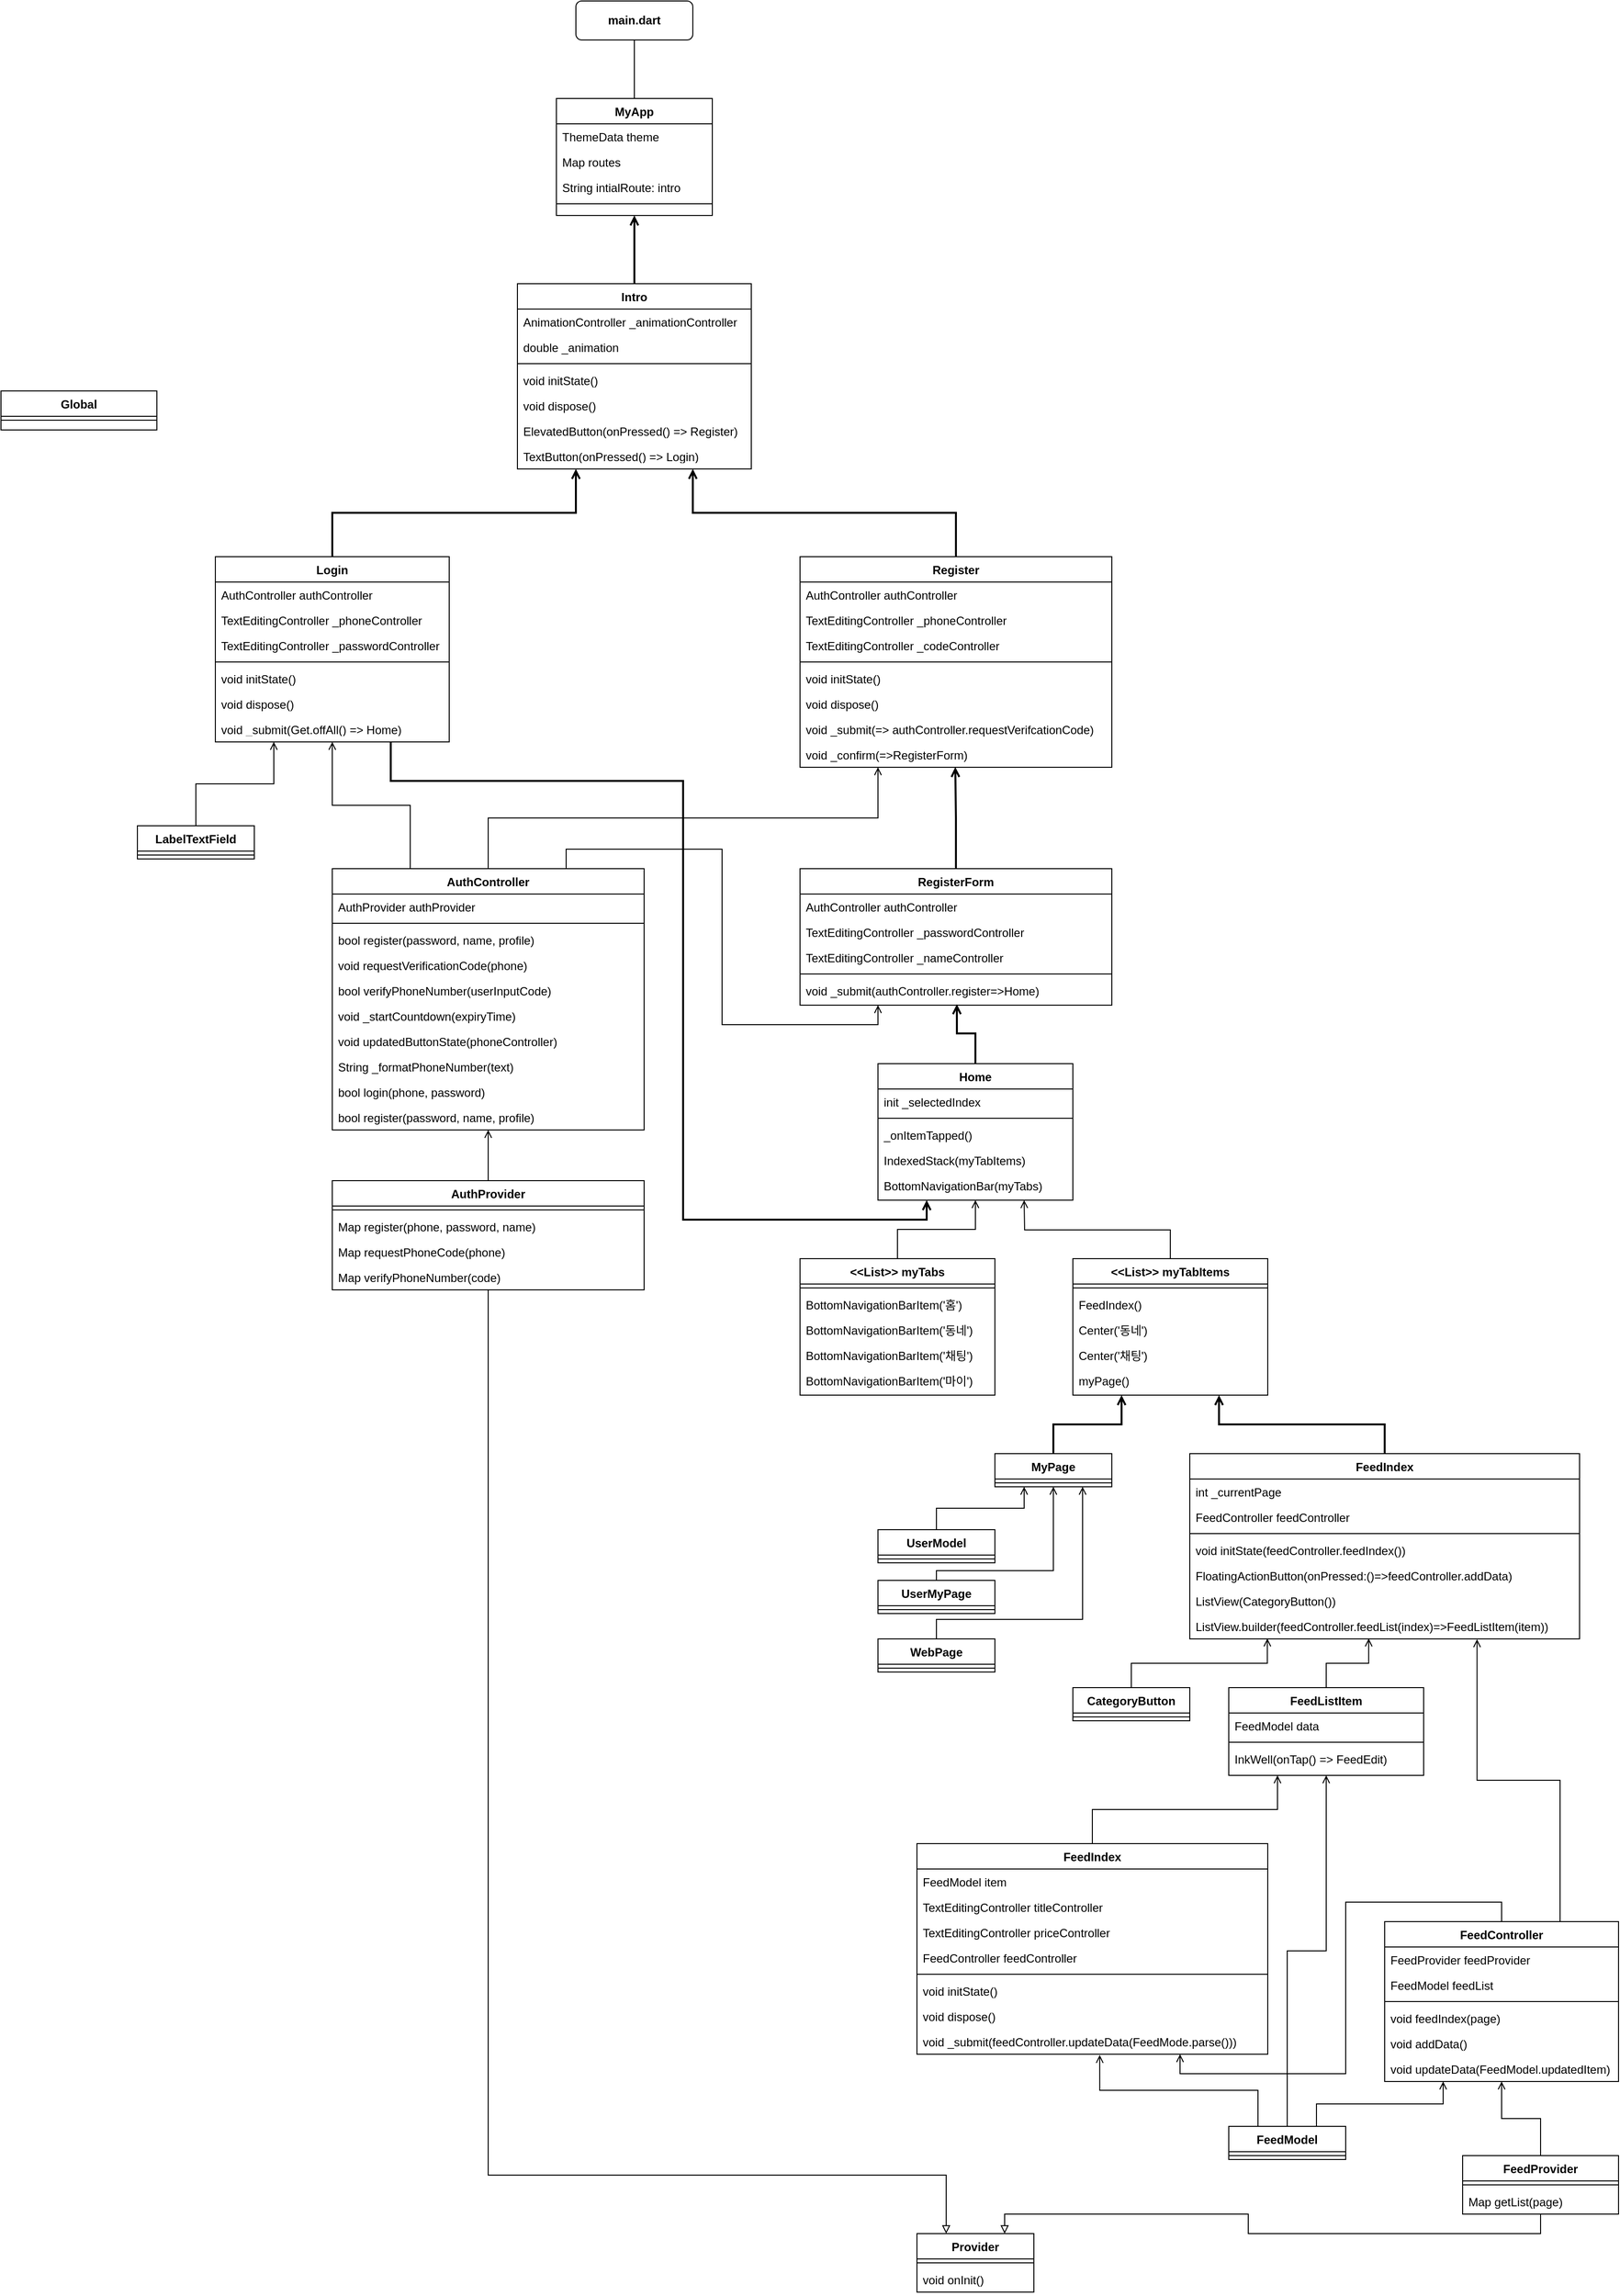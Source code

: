 <mxfile version="26.0.6">
  <diagram id="C5RBs43oDa-KdzZeNtuy" name="Page-1">
    <mxGraphModel dx="1687" dy="935" grid="1" gridSize="10" guides="1" tooltips="1" connect="1" arrows="1" fold="1" page="1" pageScale="1" pageWidth="4681" pageHeight="3300" math="0" shadow="0">
      <root>
        <mxCell id="WIyWlLk6GJQsqaUBKTNV-0" />
        <mxCell id="WIyWlLk6GJQsqaUBKTNV-1" parent="WIyWlLk6GJQsqaUBKTNV-0" />
        <mxCell id="xSfyi0x9ouSTJZeVTl2n-7" style="edgeStyle=orthogonalEdgeStyle;rounded=0;orthogonalLoop=1;jettySize=auto;html=1;exitX=0.5;exitY=0;exitDx=0;exitDy=0;entryX=0.5;entryY=1;entryDx=0;entryDy=0;endArrow=none;endFill=0;" edge="1" parent="WIyWlLk6GJQsqaUBKTNV-1" source="xSfyi0x9ouSTJZeVTl2n-0" target="xSfyi0x9ouSTJZeVTl2n-6">
          <mxGeometry relative="1" as="geometry" />
        </mxCell>
        <mxCell id="xSfyi0x9ouSTJZeVTl2n-0" value="MyApp" style="swimlane;fontStyle=1;align=center;verticalAlign=top;childLayout=stackLayout;horizontal=1;startSize=26;horizontalStack=0;resizeParent=1;resizeLast=0;collapsible=1;marginBottom=0;rounded=0;shadow=0;strokeWidth=1;" vertex="1" parent="WIyWlLk6GJQsqaUBKTNV-1">
          <mxGeometry x="2230" y="250" width="160" height="120" as="geometry">
            <mxRectangle x="230" y="140" width="160" height="26" as="alternateBounds" />
          </mxGeometry>
        </mxCell>
        <mxCell id="xSfyi0x9ouSTJZeVTl2n-1" value="ThemeData theme" style="text;align=left;verticalAlign=top;spacingLeft=4;spacingRight=4;overflow=hidden;rotatable=0;points=[[0,0.5],[1,0.5]];portConstraint=eastwest;" vertex="1" parent="xSfyi0x9ouSTJZeVTl2n-0">
          <mxGeometry y="26" width="160" height="26" as="geometry" />
        </mxCell>
        <mxCell id="xSfyi0x9ouSTJZeVTl2n-2" value="Map routes" style="text;align=left;verticalAlign=top;spacingLeft=4;spacingRight=4;overflow=hidden;rotatable=0;points=[[0,0.5],[1,0.5]];portConstraint=eastwest;rounded=0;shadow=0;html=0;" vertex="1" parent="xSfyi0x9ouSTJZeVTl2n-0">
          <mxGeometry y="52" width="160" height="26" as="geometry" />
        </mxCell>
        <mxCell id="xSfyi0x9ouSTJZeVTl2n-3" value="String intialRoute: intro" style="text;align=left;verticalAlign=top;spacingLeft=4;spacingRight=4;overflow=hidden;rotatable=0;points=[[0,0.5],[1,0.5]];portConstraint=eastwest;rounded=0;shadow=0;html=0;" vertex="1" parent="xSfyi0x9ouSTJZeVTl2n-0">
          <mxGeometry y="78" width="160" height="26" as="geometry" />
        </mxCell>
        <mxCell id="xSfyi0x9ouSTJZeVTl2n-4" value="" style="line;html=1;strokeWidth=1;align=left;verticalAlign=middle;spacingTop=-1;spacingLeft=3;spacingRight=3;rotatable=0;labelPosition=right;points=[];portConstraint=eastwest;" vertex="1" parent="xSfyi0x9ouSTJZeVTl2n-0">
          <mxGeometry y="104" width="160" height="8" as="geometry" />
        </mxCell>
        <mxCell id="xSfyi0x9ouSTJZeVTl2n-6" value="&lt;b&gt;main.dart&lt;/b&gt;" style="rounded=1;whiteSpace=wrap;html=1;" vertex="1" parent="WIyWlLk6GJQsqaUBKTNV-1">
          <mxGeometry x="2250" y="150" width="120" height="40" as="geometry" />
        </mxCell>
        <mxCell id="xSfyi0x9ouSTJZeVTl2n-164" style="edgeStyle=orthogonalEdgeStyle;rounded=0;orthogonalLoop=1;jettySize=auto;html=1;exitX=0.5;exitY=0;exitDx=0;exitDy=0;entryX=0.5;entryY=1;entryDx=0;entryDy=0;endArrow=open;endFill=0;strokeWidth=2;" edge="1" parent="WIyWlLk6GJQsqaUBKTNV-1" source="xSfyi0x9ouSTJZeVTl2n-8" target="xSfyi0x9ouSTJZeVTl2n-0">
          <mxGeometry relative="1" as="geometry" />
        </mxCell>
        <mxCell id="xSfyi0x9ouSTJZeVTl2n-8" value="Intro" style="swimlane;fontStyle=1;align=center;verticalAlign=top;childLayout=stackLayout;horizontal=1;startSize=26;horizontalStack=0;resizeParent=1;resizeLast=0;collapsible=1;marginBottom=0;rounded=0;shadow=0;strokeWidth=1;" vertex="1" parent="WIyWlLk6GJQsqaUBKTNV-1">
          <mxGeometry x="2190" y="440" width="240" height="190" as="geometry">
            <mxRectangle x="230" y="140" width="160" height="26" as="alternateBounds" />
          </mxGeometry>
        </mxCell>
        <mxCell id="xSfyi0x9ouSTJZeVTl2n-9" value="AnimationController _animationController" style="text;align=left;verticalAlign=top;spacingLeft=4;spacingRight=4;overflow=hidden;rotatable=0;points=[[0,0.5],[1,0.5]];portConstraint=eastwest;" vertex="1" parent="xSfyi0x9ouSTJZeVTl2n-8">
          <mxGeometry y="26" width="240" height="26" as="geometry" />
        </mxCell>
        <mxCell id="xSfyi0x9ouSTJZeVTl2n-10" value="double _animation" style="text;align=left;verticalAlign=top;spacingLeft=4;spacingRight=4;overflow=hidden;rotatable=0;points=[[0,0.5],[1,0.5]];portConstraint=eastwest;rounded=0;shadow=0;html=0;" vertex="1" parent="xSfyi0x9ouSTJZeVTl2n-8">
          <mxGeometry y="52" width="240" height="26" as="geometry" />
        </mxCell>
        <mxCell id="xSfyi0x9ouSTJZeVTl2n-12" value="" style="line;html=1;strokeWidth=1;align=left;verticalAlign=middle;spacingTop=-1;spacingLeft=3;spacingRight=3;rotatable=0;labelPosition=right;points=[];portConstraint=eastwest;" vertex="1" parent="xSfyi0x9ouSTJZeVTl2n-8">
          <mxGeometry y="78" width="240" height="8" as="geometry" />
        </mxCell>
        <mxCell id="xSfyi0x9ouSTJZeVTl2n-11" value="void initState()" style="text;align=left;verticalAlign=top;spacingLeft=4;spacingRight=4;overflow=hidden;rotatable=0;points=[[0,0.5],[1,0.5]];portConstraint=eastwest;rounded=0;shadow=0;html=0;" vertex="1" parent="xSfyi0x9ouSTJZeVTl2n-8">
          <mxGeometry y="86" width="240" height="26" as="geometry" />
        </mxCell>
        <mxCell id="xSfyi0x9ouSTJZeVTl2n-13" value="void dispose()" style="text;align=left;verticalAlign=top;spacingLeft=4;spacingRight=4;overflow=hidden;rotatable=0;points=[[0,0.5],[1,0.5]];portConstraint=eastwest;rounded=0;shadow=0;html=0;" vertex="1" parent="xSfyi0x9ouSTJZeVTl2n-8">
          <mxGeometry y="112" width="240" height="26" as="geometry" />
        </mxCell>
        <mxCell id="xSfyi0x9ouSTJZeVTl2n-15" value="ElevatedButton(onPressed() =&gt; Register)" style="text;align=left;verticalAlign=top;spacingLeft=4;spacingRight=4;overflow=hidden;rotatable=0;points=[[0,0.5],[1,0.5]];portConstraint=eastwest;rounded=0;shadow=0;html=0;" vertex="1" parent="xSfyi0x9ouSTJZeVTl2n-8">
          <mxGeometry y="138" width="240" height="26" as="geometry" />
        </mxCell>
        <mxCell id="xSfyi0x9ouSTJZeVTl2n-14" value="TextButton(onPressed() =&gt; Login)" style="text;align=left;verticalAlign=top;spacingLeft=4;spacingRight=4;overflow=hidden;rotatable=0;points=[[0,0.5],[1,0.5]];portConstraint=eastwest;rounded=0;shadow=0;html=0;" vertex="1" parent="xSfyi0x9ouSTJZeVTl2n-8">
          <mxGeometry y="164" width="240" height="16" as="geometry" />
        </mxCell>
        <mxCell id="xSfyi0x9ouSTJZeVTl2n-166" style="edgeStyle=orthogonalEdgeStyle;rounded=0;orthogonalLoop=1;jettySize=auto;html=1;exitX=0.5;exitY=0;exitDx=0;exitDy=0;entryX=0.75;entryY=1;entryDx=0;entryDy=0;endArrow=open;endFill=0;strokeWidth=2;" edge="1" parent="WIyWlLk6GJQsqaUBKTNV-1" source="xSfyi0x9ouSTJZeVTl2n-16" target="xSfyi0x9ouSTJZeVTl2n-8">
          <mxGeometry relative="1" as="geometry" />
        </mxCell>
        <mxCell id="xSfyi0x9ouSTJZeVTl2n-16" value="Register" style="swimlane;fontStyle=1;align=center;verticalAlign=top;childLayout=stackLayout;horizontal=1;startSize=26;horizontalStack=0;resizeParent=1;resizeLast=0;collapsible=1;marginBottom=0;rounded=0;shadow=0;strokeWidth=1;" vertex="1" parent="WIyWlLk6GJQsqaUBKTNV-1">
          <mxGeometry x="2480" y="720" width="320" height="216" as="geometry">
            <mxRectangle x="230" y="140" width="160" height="26" as="alternateBounds" />
          </mxGeometry>
        </mxCell>
        <mxCell id="xSfyi0x9ouSTJZeVTl2n-17" value="AuthController authController" style="text;align=left;verticalAlign=top;spacingLeft=4;spacingRight=4;overflow=hidden;rotatable=0;points=[[0,0.5],[1,0.5]];portConstraint=eastwest;" vertex="1" parent="xSfyi0x9ouSTJZeVTl2n-16">
          <mxGeometry y="26" width="320" height="26" as="geometry" />
        </mxCell>
        <mxCell id="xSfyi0x9ouSTJZeVTl2n-18" value="TextEditingController _phoneController" style="text;align=left;verticalAlign=top;spacingLeft=4;spacingRight=4;overflow=hidden;rotatable=0;points=[[0,0.5],[1,0.5]];portConstraint=eastwest;rounded=0;shadow=0;html=0;" vertex="1" parent="xSfyi0x9ouSTJZeVTl2n-16">
          <mxGeometry y="52" width="320" height="26" as="geometry" />
        </mxCell>
        <mxCell id="xSfyi0x9ouSTJZeVTl2n-24" value="TextEditingController _codeController" style="text;align=left;verticalAlign=top;spacingLeft=4;spacingRight=4;overflow=hidden;rotatable=0;points=[[0,0.5],[1,0.5]];portConstraint=eastwest;rounded=0;shadow=0;html=0;" vertex="1" parent="xSfyi0x9ouSTJZeVTl2n-16">
          <mxGeometry y="78" width="320" height="26" as="geometry" />
        </mxCell>
        <mxCell id="xSfyi0x9ouSTJZeVTl2n-19" value="" style="line;html=1;strokeWidth=1;align=left;verticalAlign=middle;spacingTop=-1;spacingLeft=3;spacingRight=3;rotatable=0;labelPosition=right;points=[];portConstraint=eastwest;" vertex="1" parent="xSfyi0x9ouSTJZeVTl2n-16">
          <mxGeometry y="104" width="320" height="8" as="geometry" />
        </mxCell>
        <mxCell id="xSfyi0x9ouSTJZeVTl2n-20" value="void initState()" style="text;align=left;verticalAlign=top;spacingLeft=4;spacingRight=4;overflow=hidden;rotatable=0;points=[[0,0.5],[1,0.5]];portConstraint=eastwest;rounded=0;shadow=0;html=0;" vertex="1" parent="xSfyi0x9ouSTJZeVTl2n-16">
          <mxGeometry y="112" width="320" height="26" as="geometry" />
        </mxCell>
        <mxCell id="xSfyi0x9ouSTJZeVTl2n-21" value="void dispose()" style="text;align=left;verticalAlign=top;spacingLeft=4;spacingRight=4;overflow=hidden;rotatable=0;points=[[0,0.5],[1,0.5]];portConstraint=eastwest;rounded=0;shadow=0;html=0;" vertex="1" parent="xSfyi0x9ouSTJZeVTl2n-16">
          <mxGeometry y="138" width="320" height="26" as="geometry" />
        </mxCell>
        <mxCell id="xSfyi0x9ouSTJZeVTl2n-22" value="void _submit(=&gt; authController.requestVerifcationCode)" style="text;align=left;verticalAlign=top;spacingLeft=4;spacingRight=4;overflow=hidden;rotatable=0;points=[[0,0.5],[1,0.5]];portConstraint=eastwest;rounded=0;shadow=0;html=0;" vertex="1" parent="xSfyi0x9ouSTJZeVTl2n-16">
          <mxGeometry y="164" width="320" height="26" as="geometry" />
        </mxCell>
        <mxCell id="xSfyi0x9ouSTJZeVTl2n-23" value="void _confirm(=&gt;RegisterForm)" style="text;align=left;verticalAlign=top;spacingLeft=4;spacingRight=4;overflow=hidden;rotatable=0;points=[[0,0.5],[1,0.5]];portConstraint=eastwest;rounded=0;shadow=0;html=0;" vertex="1" parent="xSfyi0x9ouSTJZeVTl2n-16">
          <mxGeometry y="190" width="320" height="26" as="geometry" />
        </mxCell>
        <mxCell id="xSfyi0x9ouSTJZeVTl2n-25" value="RegisterForm" style="swimlane;fontStyle=1;align=center;verticalAlign=top;childLayout=stackLayout;horizontal=1;startSize=26;horizontalStack=0;resizeParent=1;resizeLast=0;collapsible=1;marginBottom=0;rounded=0;shadow=0;strokeWidth=1;" vertex="1" parent="WIyWlLk6GJQsqaUBKTNV-1">
          <mxGeometry x="2480" y="1040" width="320" height="140" as="geometry">
            <mxRectangle x="230" y="140" width="160" height="26" as="alternateBounds" />
          </mxGeometry>
        </mxCell>
        <mxCell id="xSfyi0x9ouSTJZeVTl2n-26" value="AuthController authController" style="text;align=left;verticalAlign=top;spacingLeft=4;spacingRight=4;overflow=hidden;rotatable=0;points=[[0,0.5],[1,0.5]];portConstraint=eastwest;" vertex="1" parent="xSfyi0x9ouSTJZeVTl2n-25">
          <mxGeometry y="26" width="320" height="26" as="geometry" />
        </mxCell>
        <mxCell id="xSfyi0x9ouSTJZeVTl2n-27" value="TextEditingController _passwordController" style="text;align=left;verticalAlign=top;spacingLeft=4;spacingRight=4;overflow=hidden;rotatable=0;points=[[0,0.5],[1,0.5]];portConstraint=eastwest;rounded=0;shadow=0;html=0;" vertex="1" parent="xSfyi0x9ouSTJZeVTl2n-25">
          <mxGeometry y="52" width="320" height="26" as="geometry" />
        </mxCell>
        <mxCell id="xSfyi0x9ouSTJZeVTl2n-28" value="TextEditingController _nameController" style="text;align=left;verticalAlign=top;spacingLeft=4;spacingRight=4;overflow=hidden;rotatable=0;points=[[0,0.5],[1,0.5]];portConstraint=eastwest;rounded=0;shadow=0;html=0;" vertex="1" parent="xSfyi0x9ouSTJZeVTl2n-25">
          <mxGeometry y="78" width="320" height="26" as="geometry" />
        </mxCell>
        <mxCell id="xSfyi0x9ouSTJZeVTl2n-29" value="" style="line;html=1;strokeWidth=1;align=left;verticalAlign=middle;spacingTop=-1;spacingLeft=3;spacingRight=3;rotatable=0;labelPosition=right;points=[];portConstraint=eastwest;" vertex="1" parent="xSfyi0x9ouSTJZeVTl2n-25">
          <mxGeometry y="104" width="320" height="8" as="geometry" />
        </mxCell>
        <mxCell id="xSfyi0x9ouSTJZeVTl2n-30" value="void _submit(authController.register=&gt;Home)" style="text;align=left;verticalAlign=top;spacingLeft=4;spacingRight=4;overflow=hidden;rotatable=0;points=[[0,0.5],[1,0.5]];portConstraint=eastwest;rounded=0;shadow=0;html=0;" vertex="1" parent="xSfyi0x9ouSTJZeVTl2n-25">
          <mxGeometry y="112" width="320" height="26" as="geometry" />
        </mxCell>
        <mxCell id="xSfyi0x9ouSTJZeVTl2n-34" value="Home" style="swimlane;fontStyle=1;align=center;verticalAlign=top;childLayout=stackLayout;horizontal=1;startSize=26;horizontalStack=0;resizeParent=1;resizeLast=0;collapsible=1;marginBottom=0;rounded=0;shadow=0;strokeWidth=1;" vertex="1" parent="WIyWlLk6GJQsqaUBKTNV-1">
          <mxGeometry x="2560" y="1240" width="200" height="140" as="geometry">
            <mxRectangle x="230" y="140" width="160" height="26" as="alternateBounds" />
          </mxGeometry>
        </mxCell>
        <mxCell id="xSfyi0x9ouSTJZeVTl2n-35" value="init _selectedIndex" style="text;align=left;verticalAlign=top;spacingLeft=4;spacingRight=4;overflow=hidden;rotatable=0;points=[[0,0.5],[1,0.5]];portConstraint=eastwest;" vertex="1" parent="xSfyi0x9ouSTJZeVTl2n-34">
          <mxGeometry y="26" width="200" height="26" as="geometry" />
        </mxCell>
        <mxCell id="xSfyi0x9ouSTJZeVTl2n-38" value="" style="line;html=1;strokeWidth=1;align=left;verticalAlign=middle;spacingTop=-1;spacingLeft=3;spacingRight=3;rotatable=0;labelPosition=right;points=[];portConstraint=eastwest;" vertex="1" parent="xSfyi0x9ouSTJZeVTl2n-34">
          <mxGeometry y="52" width="200" height="8" as="geometry" />
        </mxCell>
        <mxCell id="xSfyi0x9ouSTJZeVTl2n-39" value="_onItemTapped()" style="text;align=left;verticalAlign=top;spacingLeft=4;spacingRight=4;overflow=hidden;rotatable=0;points=[[0,0.5],[1,0.5]];portConstraint=eastwest;rounded=0;shadow=0;html=0;" vertex="1" parent="xSfyi0x9ouSTJZeVTl2n-34">
          <mxGeometry y="60" width="200" height="26" as="geometry" />
        </mxCell>
        <mxCell id="xSfyi0x9ouSTJZeVTl2n-40" value="IndexedStack(myTabItems)" style="text;align=left;verticalAlign=top;spacingLeft=4;spacingRight=4;overflow=hidden;rotatable=0;points=[[0,0.5],[1,0.5]];portConstraint=eastwest;rounded=0;shadow=0;html=0;" vertex="1" parent="xSfyi0x9ouSTJZeVTl2n-34">
          <mxGeometry y="86" width="200" height="26" as="geometry" />
        </mxCell>
        <mxCell id="xSfyi0x9ouSTJZeVTl2n-41" value="BottomNavigationBar(myTabs)" style="text;align=left;verticalAlign=top;spacingLeft=4;spacingRight=4;overflow=hidden;rotatable=0;points=[[0,0.5],[1,0.5]];portConstraint=eastwest;rounded=0;shadow=0;html=0;" vertex="1" parent="xSfyi0x9ouSTJZeVTl2n-34">
          <mxGeometry y="112" width="200" height="26" as="geometry" />
        </mxCell>
        <mxCell id="xSfyi0x9ouSTJZeVTl2n-165" style="edgeStyle=orthogonalEdgeStyle;rounded=0;orthogonalLoop=1;jettySize=auto;html=1;exitX=0.5;exitY=0;exitDx=0;exitDy=0;entryX=0.25;entryY=1;entryDx=0;entryDy=0;endArrow=open;endFill=0;strokeWidth=2;" edge="1" parent="WIyWlLk6GJQsqaUBKTNV-1" source="xSfyi0x9ouSTJZeVTl2n-42" target="xSfyi0x9ouSTJZeVTl2n-8">
          <mxGeometry relative="1" as="geometry" />
        </mxCell>
        <mxCell id="xSfyi0x9ouSTJZeVTl2n-172" style="edgeStyle=orthogonalEdgeStyle;rounded=0;orthogonalLoop=1;jettySize=auto;html=1;exitX=0.75;exitY=1;exitDx=0;exitDy=0;entryX=0.25;entryY=1;entryDx=0;entryDy=0;strokeWidth=2;endArrow=open;endFill=0;" edge="1" parent="WIyWlLk6GJQsqaUBKTNV-1" source="xSfyi0x9ouSTJZeVTl2n-42" target="xSfyi0x9ouSTJZeVTl2n-34">
          <mxGeometry relative="1" as="geometry">
            <Array as="points">
              <mxPoint x="2060" y="950" />
              <mxPoint x="2360" y="950" />
              <mxPoint x="2360" y="1400" />
              <mxPoint x="2610" y="1400" />
            </Array>
          </mxGeometry>
        </mxCell>
        <mxCell id="xSfyi0x9ouSTJZeVTl2n-42" value="Login" style="swimlane;fontStyle=1;align=center;verticalAlign=top;childLayout=stackLayout;horizontal=1;startSize=26;horizontalStack=0;resizeParent=1;resizeLast=0;collapsible=1;marginBottom=0;rounded=0;shadow=0;strokeWidth=1;" vertex="1" parent="WIyWlLk6GJQsqaUBKTNV-1">
          <mxGeometry x="1880" y="720" width="240" height="190" as="geometry">
            <mxRectangle x="230" y="140" width="160" height="26" as="alternateBounds" />
          </mxGeometry>
        </mxCell>
        <mxCell id="xSfyi0x9ouSTJZeVTl2n-43" value="AuthController authController" style="text;align=left;verticalAlign=top;spacingLeft=4;spacingRight=4;overflow=hidden;rotatable=0;points=[[0,0.5],[1,0.5]];portConstraint=eastwest;" vertex="1" parent="xSfyi0x9ouSTJZeVTl2n-42">
          <mxGeometry y="26" width="240" height="26" as="geometry" />
        </mxCell>
        <mxCell id="xSfyi0x9ouSTJZeVTl2n-44" value="TextEditingController _phoneController" style="text;align=left;verticalAlign=top;spacingLeft=4;spacingRight=4;overflow=hidden;rotatable=0;points=[[0,0.5],[1,0.5]];portConstraint=eastwest;rounded=0;shadow=0;html=0;" vertex="1" parent="xSfyi0x9ouSTJZeVTl2n-42">
          <mxGeometry y="52" width="240" height="26" as="geometry" />
        </mxCell>
        <mxCell id="xSfyi0x9ouSTJZeVTl2n-50" value="TextEditingController _passwordController" style="text;align=left;verticalAlign=top;spacingLeft=4;spacingRight=4;overflow=hidden;rotatable=0;points=[[0,0.5],[1,0.5]];portConstraint=eastwest;rounded=0;shadow=0;html=0;" vertex="1" parent="xSfyi0x9ouSTJZeVTl2n-42">
          <mxGeometry y="78" width="240" height="26" as="geometry" />
        </mxCell>
        <mxCell id="xSfyi0x9ouSTJZeVTl2n-45" value="" style="line;html=1;strokeWidth=1;align=left;verticalAlign=middle;spacingTop=-1;spacingLeft=3;spacingRight=3;rotatable=0;labelPosition=right;points=[];portConstraint=eastwest;" vertex="1" parent="xSfyi0x9ouSTJZeVTl2n-42">
          <mxGeometry y="104" width="240" height="8" as="geometry" />
        </mxCell>
        <mxCell id="xSfyi0x9ouSTJZeVTl2n-46" value="void initState()" style="text;align=left;verticalAlign=top;spacingLeft=4;spacingRight=4;overflow=hidden;rotatable=0;points=[[0,0.5],[1,0.5]];portConstraint=eastwest;rounded=0;shadow=0;html=0;" vertex="1" parent="xSfyi0x9ouSTJZeVTl2n-42">
          <mxGeometry y="112" width="240" height="26" as="geometry" />
        </mxCell>
        <mxCell id="xSfyi0x9ouSTJZeVTl2n-47" value="void dispose()" style="text;align=left;verticalAlign=top;spacingLeft=4;spacingRight=4;overflow=hidden;rotatable=0;points=[[0,0.5],[1,0.5]];portConstraint=eastwest;rounded=0;shadow=0;html=0;" vertex="1" parent="xSfyi0x9ouSTJZeVTl2n-42">
          <mxGeometry y="138" width="240" height="26" as="geometry" />
        </mxCell>
        <mxCell id="xSfyi0x9ouSTJZeVTl2n-48" value="void _submit(Get.offAll() =&gt; Home)" style="text;align=left;verticalAlign=top;spacingLeft=4;spacingRight=4;overflow=hidden;rotatable=0;points=[[0,0.5],[1,0.5]];portConstraint=eastwest;rounded=0;shadow=0;html=0;" vertex="1" parent="xSfyi0x9ouSTJZeVTl2n-42">
          <mxGeometry y="164" width="240" height="16" as="geometry" />
        </mxCell>
        <mxCell id="xSfyi0x9ouSTJZeVTl2n-163" style="edgeStyle=orthogonalEdgeStyle;rounded=0;orthogonalLoop=1;jettySize=auto;html=1;exitX=0.5;exitY=0;exitDx=0;exitDy=0;entryX=0.25;entryY=1;entryDx=0;entryDy=0;endArrow=open;endFill=0;" edge="1" parent="WIyWlLk6GJQsqaUBKTNV-1" source="xSfyi0x9ouSTJZeVTl2n-51" target="xSfyi0x9ouSTJZeVTl2n-42">
          <mxGeometry relative="1" as="geometry" />
        </mxCell>
        <mxCell id="xSfyi0x9ouSTJZeVTl2n-51" value="LabelTextField" style="swimlane;fontStyle=1;align=center;verticalAlign=top;childLayout=stackLayout;horizontal=1;startSize=26;horizontalStack=0;resizeParent=1;resizeLast=0;collapsible=1;marginBottom=0;rounded=0;shadow=0;strokeWidth=1;" vertex="1" parent="WIyWlLk6GJQsqaUBKTNV-1">
          <mxGeometry x="1800" y="996" width="120" height="34" as="geometry">
            <mxRectangle x="230" y="140" width="160" height="26" as="alternateBounds" />
          </mxGeometry>
        </mxCell>
        <mxCell id="xSfyi0x9ouSTJZeVTl2n-55" value="" style="line;html=1;strokeWidth=1;align=left;verticalAlign=middle;spacingTop=-1;spacingLeft=3;spacingRight=3;rotatable=0;labelPosition=right;points=[];portConstraint=eastwest;" vertex="1" parent="xSfyi0x9ouSTJZeVTl2n-51">
          <mxGeometry y="26" width="120" height="8" as="geometry" />
        </mxCell>
        <mxCell id="xSfyi0x9ouSTJZeVTl2n-167" style="edgeStyle=orthogonalEdgeStyle;rounded=0;orthogonalLoop=1;jettySize=auto;html=1;exitX=0.25;exitY=0;exitDx=0;exitDy=0;entryX=0.5;entryY=1;entryDx=0;entryDy=0;endArrow=open;endFill=0;" edge="1" parent="WIyWlLk6GJQsqaUBKTNV-1" source="xSfyi0x9ouSTJZeVTl2n-59" target="xSfyi0x9ouSTJZeVTl2n-42">
          <mxGeometry relative="1" as="geometry">
            <mxPoint x="2060" y="930" as="targetPoint" />
          </mxGeometry>
        </mxCell>
        <mxCell id="xSfyi0x9ouSTJZeVTl2n-168" style="edgeStyle=orthogonalEdgeStyle;rounded=0;orthogonalLoop=1;jettySize=auto;html=1;exitX=0.5;exitY=0;exitDx=0;exitDy=0;entryX=0.25;entryY=1;entryDx=0;entryDy=0;endArrow=open;endFill=0;" edge="1" parent="WIyWlLk6GJQsqaUBKTNV-1" source="xSfyi0x9ouSTJZeVTl2n-59" target="xSfyi0x9ouSTJZeVTl2n-16">
          <mxGeometry relative="1" as="geometry" />
        </mxCell>
        <mxCell id="xSfyi0x9ouSTJZeVTl2n-170" style="edgeStyle=orthogonalEdgeStyle;rounded=0;orthogonalLoop=1;jettySize=auto;html=1;exitX=0.75;exitY=0;exitDx=0;exitDy=0;entryX=0.25;entryY=1;entryDx=0;entryDy=0;endArrow=open;endFill=0;" edge="1" parent="WIyWlLk6GJQsqaUBKTNV-1" source="xSfyi0x9ouSTJZeVTl2n-59" target="xSfyi0x9ouSTJZeVTl2n-25">
          <mxGeometry relative="1" as="geometry" />
        </mxCell>
        <mxCell id="xSfyi0x9ouSTJZeVTl2n-59" value="AuthController" style="swimlane;fontStyle=1;align=center;verticalAlign=top;childLayout=stackLayout;horizontal=1;startSize=26;horizontalStack=0;resizeParent=1;resizeLast=0;collapsible=1;marginBottom=0;rounded=0;shadow=0;strokeWidth=1;" vertex="1" parent="WIyWlLk6GJQsqaUBKTNV-1">
          <mxGeometry x="2000" y="1040" width="320" height="268" as="geometry">
            <mxRectangle x="230" y="140" width="160" height="26" as="alternateBounds" />
          </mxGeometry>
        </mxCell>
        <mxCell id="xSfyi0x9ouSTJZeVTl2n-60" value="AuthProvider authProvider" style="text;align=left;verticalAlign=top;spacingLeft=4;spacingRight=4;overflow=hidden;rotatable=0;points=[[0,0.5],[1,0.5]];portConstraint=eastwest;" vertex="1" parent="xSfyi0x9ouSTJZeVTl2n-59">
          <mxGeometry y="26" width="320" height="26" as="geometry" />
        </mxCell>
        <mxCell id="xSfyi0x9ouSTJZeVTl2n-63" value="" style="line;html=1;strokeWidth=1;align=left;verticalAlign=middle;spacingTop=-1;spacingLeft=3;spacingRight=3;rotatable=0;labelPosition=right;points=[];portConstraint=eastwest;" vertex="1" parent="xSfyi0x9ouSTJZeVTl2n-59">
          <mxGeometry y="52" width="320" height="8" as="geometry" />
        </mxCell>
        <mxCell id="xSfyi0x9ouSTJZeVTl2n-64" value="bool register(password, name, profile)" style="text;align=left;verticalAlign=top;spacingLeft=4;spacingRight=4;overflow=hidden;rotatable=0;points=[[0,0.5],[1,0.5]];portConstraint=eastwest;rounded=0;shadow=0;html=0;" vertex="1" parent="xSfyi0x9ouSTJZeVTl2n-59">
          <mxGeometry y="60" width="320" height="26" as="geometry" />
        </mxCell>
        <mxCell id="xSfyi0x9ouSTJZeVTl2n-65" value="void requestVerificationCode(phone)" style="text;align=left;verticalAlign=top;spacingLeft=4;spacingRight=4;overflow=hidden;rotatable=0;points=[[0,0.5],[1,0.5]];portConstraint=eastwest;rounded=0;shadow=0;html=0;" vertex="1" parent="xSfyi0x9ouSTJZeVTl2n-59">
          <mxGeometry y="86" width="320" height="26" as="geometry" />
        </mxCell>
        <mxCell id="xSfyi0x9ouSTJZeVTl2n-66" value="bool verifyPhoneNumber(userInputCode)" style="text;align=left;verticalAlign=top;spacingLeft=4;spacingRight=4;overflow=hidden;rotatable=0;points=[[0,0.5],[1,0.5]];portConstraint=eastwest;rounded=0;shadow=0;html=0;" vertex="1" parent="xSfyi0x9ouSTJZeVTl2n-59">
          <mxGeometry y="112" width="320" height="26" as="geometry" />
        </mxCell>
        <mxCell id="xSfyi0x9ouSTJZeVTl2n-67" value="void _startCountdown(expiryTime)" style="text;align=left;verticalAlign=top;spacingLeft=4;spacingRight=4;overflow=hidden;rotatable=0;points=[[0,0.5],[1,0.5]];portConstraint=eastwest;rounded=0;shadow=0;html=0;" vertex="1" parent="xSfyi0x9ouSTJZeVTl2n-59">
          <mxGeometry y="138" width="320" height="26" as="geometry" />
        </mxCell>
        <mxCell id="xSfyi0x9ouSTJZeVTl2n-68" value="void updatedButtonState(phoneController)" style="text;align=left;verticalAlign=top;spacingLeft=4;spacingRight=4;overflow=hidden;rotatable=0;points=[[0,0.5],[1,0.5]];portConstraint=eastwest;rounded=0;shadow=0;html=0;" vertex="1" parent="xSfyi0x9ouSTJZeVTl2n-59">
          <mxGeometry y="164" width="320" height="26" as="geometry" />
        </mxCell>
        <mxCell id="xSfyi0x9ouSTJZeVTl2n-70" value="String _formatPhoneNumber(text)" style="text;align=left;verticalAlign=top;spacingLeft=4;spacingRight=4;overflow=hidden;rotatable=0;points=[[0,0.5],[1,0.5]];portConstraint=eastwest;rounded=0;shadow=0;html=0;" vertex="1" parent="xSfyi0x9ouSTJZeVTl2n-59">
          <mxGeometry y="190" width="320" height="26" as="geometry" />
        </mxCell>
        <mxCell id="xSfyi0x9ouSTJZeVTl2n-71" value="bool login(phone, password)" style="text;align=left;verticalAlign=top;spacingLeft=4;spacingRight=4;overflow=hidden;rotatable=0;points=[[0,0.5],[1,0.5]];portConstraint=eastwest;rounded=0;shadow=0;html=0;" vertex="1" parent="xSfyi0x9ouSTJZeVTl2n-59">
          <mxGeometry y="216" width="320" height="26" as="geometry" />
        </mxCell>
        <mxCell id="xSfyi0x9ouSTJZeVTl2n-69" value="bool register(password, name, profile)" style="text;align=left;verticalAlign=top;spacingLeft=4;spacingRight=4;overflow=hidden;rotatable=0;points=[[0,0.5],[1,0.5]];portConstraint=eastwest;rounded=0;shadow=0;html=0;" vertex="1" parent="xSfyi0x9ouSTJZeVTl2n-59">
          <mxGeometry y="242" width="320" height="18" as="geometry" />
        </mxCell>
        <mxCell id="xSfyi0x9ouSTJZeVTl2n-188" style="edgeStyle=orthogonalEdgeStyle;rounded=0;orthogonalLoop=1;jettySize=auto;html=1;exitX=0.5;exitY=1;exitDx=0;exitDy=0;entryX=0.25;entryY=0;entryDx=0;entryDy=0;endArrow=block;endFill=0;" edge="1" parent="WIyWlLk6GJQsqaUBKTNV-1" source="xSfyi0x9ouSTJZeVTl2n-72" target="xSfyi0x9ouSTJZeVTl2n-157">
          <mxGeometry relative="1" as="geometry">
            <Array as="points">
              <mxPoint x="2160" y="2380" />
              <mxPoint x="2630" y="2380" />
            </Array>
          </mxGeometry>
        </mxCell>
        <mxCell id="xSfyi0x9ouSTJZeVTl2n-72" value="AuthProvider" style="swimlane;fontStyle=1;align=center;verticalAlign=top;childLayout=stackLayout;horizontal=1;startSize=26;horizontalStack=0;resizeParent=1;resizeLast=0;collapsible=1;marginBottom=0;rounded=0;shadow=0;strokeWidth=1;" vertex="1" parent="WIyWlLk6GJQsqaUBKTNV-1">
          <mxGeometry x="2000" y="1360" width="320" height="112" as="geometry">
            <mxRectangle x="230" y="140" width="160" height="26" as="alternateBounds" />
          </mxGeometry>
        </mxCell>
        <mxCell id="xSfyi0x9ouSTJZeVTl2n-74" value="" style="line;html=1;strokeWidth=1;align=left;verticalAlign=middle;spacingTop=-1;spacingLeft=3;spacingRight=3;rotatable=0;labelPosition=right;points=[];portConstraint=eastwest;" vertex="1" parent="xSfyi0x9ouSTJZeVTl2n-72">
          <mxGeometry y="26" width="320" height="8" as="geometry" />
        </mxCell>
        <mxCell id="xSfyi0x9ouSTJZeVTl2n-75" value="Map register(phone, password, name)" style="text;align=left;verticalAlign=top;spacingLeft=4;spacingRight=4;overflow=hidden;rotatable=0;points=[[0,0.5],[1,0.5]];portConstraint=eastwest;rounded=0;shadow=0;html=0;" vertex="1" parent="xSfyi0x9ouSTJZeVTl2n-72">
          <mxGeometry y="34" width="320" height="26" as="geometry" />
        </mxCell>
        <mxCell id="xSfyi0x9ouSTJZeVTl2n-76" value="Map requestPhoneCode(phone)" style="text;align=left;verticalAlign=top;spacingLeft=4;spacingRight=4;overflow=hidden;rotatable=0;points=[[0,0.5],[1,0.5]];portConstraint=eastwest;rounded=0;shadow=0;html=0;" vertex="1" parent="xSfyi0x9ouSTJZeVTl2n-72">
          <mxGeometry y="60" width="320" height="26" as="geometry" />
        </mxCell>
        <mxCell id="xSfyi0x9ouSTJZeVTl2n-77" value="Map verifyPhoneNumber(code)" style="text;align=left;verticalAlign=top;spacingLeft=4;spacingRight=4;overflow=hidden;rotatable=0;points=[[0,0.5],[1,0.5]];portConstraint=eastwest;rounded=0;shadow=0;html=0;" vertex="1" parent="xSfyi0x9ouSTJZeVTl2n-72">
          <mxGeometry y="86" width="320" height="24" as="geometry" />
        </mxCell>
        <mxCell id="xSfyi0x9ouSTJZeVTl2n-174" style="edgeStyle=orthogonalEdgeStyle;rounded=0;orthogonalLoop=1;jettySize=auto;html=1;exitX=0.5;exitY=0;exitDx=0;exitDy=0;entryX=0.5;entryY=1;entryDx=0;entryDy=0;endArrow=open;endFill=0;" edge="1" parent="WIyWlLk6GJQsqaUBKTNV-1" source="xSfyi0x9ouSTJZeVTl2n-92" target="xSfyi0x9ouSTJZeVTl2n-34">
          <mxGeometry relative="1" as="geometry" />
        </mxCell>
        <mxCell id="xSfyi0x9ouSTJZeVTl2n-92" value="&lt;&lt;List&gt;&gt; myTabs" style="swimlane;fontStyle=1;align=center;verticalAlign=top;childLayout=stackLayout;horizontal=1;startSize=26;horizontalStack=0;resizeParent=1;resizeLast=0;collapsible=1;marginBottom=0;rounded=0;shadow=0;strokeWidth=1;" vertex="1" parent="WIyWlLk6GJQsqaUBKTNV-1">
          <mxGeometry x="2480" y="1440" width="200" height="140" as="geometry">
            <mxRectangle x="230" y="140" width="160" height="26" as="alternateBounds" />
          </mxGeometry>
        </mxCell>
        <mxCell id="xSfyi0x9ouSTJZeVTl2n-94" value="" style="line;html=1;strokeWidth=1;align=left;verticalAlign=middle;spacingTop=-1;spacingLeft=3;spacingRight=3;rotatable=0;labelPosition=right;points=[];portConstraint=eastwest;" vertex="1" parent="xSfyi0x9ouSTJZeVTl2n-92">
          <mxGeometry y="26" width="200" height="8" as="geometry" />
        </mxCell>
        <mxCell id="xSfyi0x9ouSTJZeVTl2n-95" value="BottomNavigationBarItem(&#39;홈&#39;)" style="text;align=left;verticalAlign=top;spacingLeft=4;spacingRight=4;overflow=hidden;rotatable=0;points=[[0,0.5],[1,0.5]];portConstraint=eastwest;rounded=0;shadow=0;html=0;" vertex="1" parent="xSfyi0x9ouSTJZeVTl2n-92">
          <mxGeometry y="34" width="200" height="26" as="geometry" />
        </mxCell>
        <mxCell id="xSfyi0x9ouSTJZeVTl2n-96" value="BottomNavigationBarItem(&#39;동네&#39;)" style="text;align=left;verticalAlign=top;spacingLeft=4;spacingRight=4;overflow=hidden;rotatable=0;points=[[0,0.5],[1,0.5]];portConstraint=eastwest;rounded=0;shadow=0;html=0;" vertex="1" parent="xSfyi0x9ouSTJZeVTl2n-92">
          <mxGeometry y="60" width="200" height="26" as="geometry" />
        </mxCell>
        <mxCell id="xSfyi0x9ouSTJZeVTl2n-97" value="BottomNavigationBarItem(&#39;채팅&#39;)" style="text;align=left;verticalAlign=top;spacingLeft=4;spacingRight=4;overflow=hidden;rotatable=0;points=[[0,0.5],[1,0.5]];portConstraint=eastwest;rounded=0;shadow=0;html=0;" vertex="1" parent="xSfyi0x9ouSTJZeVTl2n-92">
          <mxGeometry y="86" width="200" height="26" as="geometry" />
        </mxCell>
        <mxCell id="xSfyi0x9ouSTJZeVTl2n-98" value="BottomNavigationBarItem(&#39;마이&#39;)" style="text;align=left;verticalAlign=top;spacingLeft=4;spacingRight=4;overflow=hidden;rotatable=0;points=[[0,0.5],[1,0.5]];portConstraint=eastwest;rounded=0;shadow=0;html=0;" vertex="1" parent="xSfyi0x9ouSTJZeVTl2n-92">
          <mxGeometry y="112" width="200" height="26" as="geometry" />
        </mxCell>
        <mxCell id="xSfyi0x9ouSTJZeVTl2n-175" style="edgeStyle=orthogonalEdgeStyle;rounded=0;orthogonalLoop=1;jettySize=auto;html=1;exitX=0.5;exitY=0;exitDx=0;exitDy=0;endArrow=open;endFill=0;" edge="1" parent="WIyWlLk6GJQsqaUBKTNV-1" source="xSfyi0x9ouSTJZeVTl2n-99">
          <mxGeometry relative="1" as="geometry">
            <mxPoint x="2710" y="1380" as="targetPoint" />
          </mxGeometry>
        </mxCell>
        <mxCell id="xSfyi0x9ouSTJZeVTl2n-99" value="&lt;&lt;List&gt;&gt; myTabItems" style="swimlane;fontStyle=1;align=center;verticalAlign=top;childLayout=stackLayout;horizontal=1;startSize=26;horizontalStack=0;resizeParent=1;resizeLast=0;collapsible=1;marginBottom=0;rounded=0;shadow=0;strokeWidth=1;" vertex="1" parent="WIyWlLk6GJQsqaUBKTNV-1">
          <mxGeometry x="2760" y="1440" width="200" height="140" as="geometry">
            <mxRectangle x="230" y="140" width="160" height="26" as="alternateBounds" />
          </mxGeometry>
        </mxCell>
        <mxCell id="xSfyi0x9ouSTJZeVTl2n-100" value="" style="line;html=1;strokeWidth=1;align=left;verticalAlign=middle;spacingTop=-1;spacingLeft=3;spacingRight=3;rotatable=0;labelPosition=right;points=[];portConstraint=eastwest;" vertex="1" parent="xSfyi0x9ouSTJZeVTl2n-99">
          <mxGeometry y="26" width="200" height="8" as="geometry" />
        </mxCell>
        <mxCell id="xSfyi0x9ouSTJZeVTl2n-101" value="FeedIndex()" style="text;align=left;verticalAlign=top;spacingLeft=4;spacingRight=4;overflow=hidden;rotatable=0;points=[[0,0.5],[1,0.5]];portConstraint=eastwest;rounded=0;shadow=0;html=0;" vertex="1" parent="xSfyi0x9ouSTJZeVTl2n-99">
          <mxGeometry y="34" width="200" height="26" as="geometry" />
        </mxCell>
        <mxCell id="xSfyi0x9ouSTJZeVTl2n-102" value="Center(&#39;동네&#39;)" style="text;align=left;verticalAlign=top;spacingLeft=4;spacingRight=4;overflow=hidden;rotatable=0;points=[[0,0.5],[1,0.5]];portConstraint=eastwest;rounded=0;shadow=0;html=0;" vertex="1" parent="xSfyi0x9ouSTJZeVTl2n-99">
          <mxGeometry y="60" width="200" height="26" as="geometry" />
        </mxCell>
        <mxCell id="xSfyi0x9ouSTJZeVTl2n-103" value="Center(&#39;채팅&#39;)" style="text;align=left;verticalAlign=top;spacingLeft=4;spacingRight=4;overflow=hidden;rotatable=0;points=[[0,0.5],[1,0.5]];portConstraint=eastwest;rounded=0;shadow=0;html=0;" vertex="1" parent="xSfyi0x9ouSTJZeVTl2n-99">
          <mxGeometry y="86" width="200" height="26" as="geometry" />
        </mxCell>
        <mxCell id="xSfyi0x9ouSTJZeVTl2n-104" value="myPage()" style="text;align=left;verticalAlign=top;spacingLeft=4;spacingRight=4;overflow=hidden;rotatable=0;points=[[0,0.5],[1,0.5]];portConstraint=eastwest;rounded=0;shadow=0;html=0;" vertex="1" parent="xSfyi0x9ouSTJZeVTl2n-99">
          <mxGeometry y="112" width="200" height="26" as="geometry" />
        </mxCell>
        <mxCell id="xSfyi0x9ouSTJZeVTl2n-176" style="edgeStyle=orthogonalEdgeStyle;rounded=0;orthogonalLoop=1;jettySize=auto;html=1;exitX=0.5;exitY=0;exitDx=0;exitDy=0;entryX=0.25;entryY=1;entryDx=0;entryDy=0;endArrow=open;endFill=0;strokeWidth=2;" edge="1" parent="WIyWlLk6GJQsqaUBKTNV-1" source="xSfyi0x9ouSTJZeVTl2n-105" target="xSfyi0x9ouSTJZeVTl2n-99">
          <mxGeometry relative="1" as="geometry" />
        </mxCell>
        <mxCell id="xSfyi0x9ouSTJZeVTl2n-105" value="MyPage" style="swimlane;fontStyle=1;align=center;verticalAlign=top;childLayout=stackLayout;horizontal=1;startSize=26;horizontalStack=0;resizeParent=1;resizeLast=0;collapsible=1;marginBottom=0;rounded=0;shadow=0;strokeWidth=1;" vertex="1" parent="WIyWlLk6GJQsqaUBKTNV-1">
          <mxGeometry x="2680" y="1640" width="120" height="34" as="geometry">
            <mxRectangle x="230" y="140" width="160" height="26" as="alternateBounds" />
          </mxGeometry>
        </mxCell>
        <mxCell id="xSfyi0x9ouSTJZeVTl2n-106" value="" style="line;html=1;strokeWidth=1;align=left;verticalAlign=middle;spacingTop=-1;spacingLeft=3;spacingRight=3;rotatable=0;labelPosition=right;points=[];portConstraint=eastwest;" vertex="1" parent="xSfyi0x9ouSTJZeVTl2n-105">
          <mxGeometry y="26" width="120" height="8" as="geometry" />
        </mxCell>
        <mxCell id="xSfyi0x9ouSTJZeVTl2n-179" style="edgeStyle=orthogonalEdgeStyle;rounded=0;orthogonalLoop=1;jettySize=auto;html=1;exitX=0.5;exitY=0;exitDx=0;exitDy=0;entryX=0.5;entryY=1;entryDx=0;entryDy=0;endArrow=open;endFill=0;" edge="1" parent="WIyWlLk6GJQsqaUBKTNV-1" source="xSfyi0x9ouSTJZeVTl2n-110" target="xSfyi0x9ouSTJZeVTl2n-105">
          <mxGeometry relative="1" as="geometry">
            <Array as="points">
              <mxPoint x="2620" y="1760" />
              <mxPoint x="2740" y="1760" />
            </Array>
          </mxGeometry>
        </mxCell>
        <mxCell id="xSfyi0x9ouSTJZeVTl2n-110" value="UserMyPage" style="swimlane;fontStyle=1;align=center;verticalAlign=top;childLayout=stackLayout;horizontal=1;startSize=26;horizontalStack=0;resizeParent=1;resizeLast=0;collapsible=1;marginBottom=0;rounded=0;shadow=0;strokeWidth=1;" vertex="1" parent="WIyWlLk6GJQsqaUBKTNV-1">
          <mxGeometry x="2560" y="1770" width="120" height="34" as="geometry">
            <mxRectangle x="230" y="140" width="160" height="26" as="alternateBounds" />
          </mxGeometry>
        </mxCell>
        <mxCell id="xSfyi0x9ouSTJZeVTl2n-111" value="" style="line;html=1;strokeWidth=1;align=left;verticalAlign=middle;spacingTop=-1;spacingLeft=3;spacingRight=3;rotatable=0;labelPosition=right;points=[];portConstraint=eastwest;" vertex="1" parent="xSfyi0x9ouSTJZeVTl2n-110">
          <mxGeometry y="26" width="120" height="8" as="geometry" />
        </mxCell>
        <mxCell id="xSfyi0x9ouSTJZeVTl2n-178" style="edgeStyle=orthogonalEdgeStyle;rounded=0;orthogonalLoop=1;jettySize=auto;html=1;exitX=0.5;exitY=0;exitDx=0;exitDy=0;entryX=0.25;entryY=1;entryDx=0;entryDy=0;endArrow=open;endFill=0;" edge="1" parent="WIyWlLk6GJQsqaUBKTNV-1" source="xSfyi0x9ouSTJZeVTl2n-112" target="xSfyi0x9ouSTJZeVTl2n-105">
          <mxGeometry relative="1" as="geometry" />
        </mxCell>
        <mxCell id="xSfyi0x9ouSTJZeVTl2n-112" value="UserModel" style="swimlane;fontStyle=1;align=center;verticalAlign=top;childLayout=stackLayout;horizontal=1;startSize=26;horizontalStack=0;resizeParent=1;resizeLast=0;collapsible=1;marginBottom=0;rounded=0;shadow=0;strokeWidth=1;" vertex="1" parent="WIyWlLk6GJQsqaUBKTNV-1">
          <mxGeometry x="2560" y="1718" width="120" height="34" as="geometry">
            <mxRectangle x="230" y="140" width="160" height="26" as="alternateBounds" />
          </mxGeometry>
        </mxCell>
        <mxCell id="xSfyi0x9ouSTJZeVTl2n-113" value="" style="line;html=1;strokeWidth=1;align=left;verticalAlign=middle;spacingTop=-1;spacingLeft=3;spacingRight=3;rotatable=0;labelPosition=right;points=[];portConstraint=eastwest;" vertex="1" parent="xSfyi0x9ouSTJZeVTl2n-112">
          <mxGeometry y="26" width="120" height="8" as="geometry" />
        </mxCell>
        <mxCell id="xSfyi0x9ouSTJZeVTl2n-180" style="edgeStyle=orthogonalEdgeStyle;rounded=0;orthogonalLoop=1;jettySize=auto;html=1;exitX=0.5;exitY=0;exitDx=0;exitDy=0;entryX=0.75;entryY=1;entryDx=0;entryDy=0;endArrow=open;endFill=0;" edge="1" parent="WIyWlLk6GJQsqaUBKTNV-1" source="xSfyi0x9ouSTJZeVTl2n-114" target="xSfyi0x9ouSTJZeVTl2n-105">
          <mxGeometry relative="1" as="geometry">
            <Array as="points">
              <mxPoint x="2620" y="1810" />
              <mxPoint x="2770" y="1810" />
            </Array>
          </mxGeometry>
        </mxCell>
        <mxCell id="xSfyi0x9ouSTJZeVTl2n-114" value="WebPage" style="swimlane;fontStyle=1;align=center;verticalAlign=top;childLayout=stackLayout;horizontal=1;startSize=26;horizontalStack=0;resizeParent=1;resizeLast=0;collapsible=1;marginBottom=0;rounded=0;shadow=0;strokeWidth=1;" vertex="1" parent="WIyWlLk6GJQsqaUBKTNV-1">
          <mxGeometry x="2560" y="1830" width="120" height="34" as="geometry">
            <mxRectangle x="230" y="140" width="160" height="26" as="alternateBounds" />
          </mxGeometry>
        </mxCell>
        <mxCell id="xSfyi0x9ouSTJZeVTl2n-115" value="" style="line;html=1;strokeWidth=1;align=left;verticalAlign=middle;spacingTop=-1;spacingLeft=3;spacingRight=3;rotatable=0;labelPosition=right;points=[];portConstraint=eastwest;" vertex="1" parent="xSfyi0x9ouSTJZeVTl2n-114">
          <mxGeometry y="26" width="120" height="8" as="geometry" />
        </mxCell>
        <mxCell id="xSfyi0x9ouSTJZeVTl2n-177" style="edgeStyle=orthogonalEdgeStyle;rounded=0;orthogonalLoop=1;jettySize=auto;html=1;exitX=0.5;exitY=0;exitDx=0;exitDy=0;entryX=0.75;entryY=1;entryDx=0;entryDy=0;endArrow=open;endFill=0;strokeWidth=2;" edge="1" parent="WIyWlLk6GJQsqaUBKTNV-1" source="xSfyi0x9ouSTJZeVTl2n-116" target="xSfyi0x9ouSTJZeVTl2n-99">
          <mxGeometry relative="1" as="geometry" />
        </mxCell>
        <mxCell id="xSfyi0x9ouSTJZeVTl2n-116" value="FeedIndex" style="swimlane;fontStyle=1;align=center;verticalAlign=top;childLayout=stackLayout;horizontal=1;startSize=26;horizontalStack=0;resizeParent=1;resizeLast=0;collapsible=1;marginBottom=0;rounded=0;shadow=0;strokeWidth=1;" vertex="1" parent="WIyWlLk6GJQsqaUBKTNV-1">
          <mxGeometry x="2880" y="1640" width="400" height="190" as="geometry">
            <mxRectangle x="230" y="140" width="160" height="26" as="alternateBounds" />
          </mxGeometry>
        </mxCell>
        <mxCell id="xSfyi0x9ouSTJZeVTl2n-121" value="int _currentPage" style="text;align=left;verticalAlign=top;spacingLeft=4;spacingRight=4;overflow=hidden;rotatable=0;points=[[0,0.5],[1,0.5]];portConstraint=eastwest;" vertex="1" parent="xSfyi0x9ouSTJZeVTl2n-116">
          <mxGeometry y="26" width="400" height="26" as="geometry" />
        </mxCell>
        <mxCell id="xSfyi0x9ouSTJZeVTl2n-122" value="FeedController feedController" style="text;align=left;verticalAlign=top;spacingLeft=4;spacingRight=4;overflow=hidden;rotatable=0;points=[[0,0.5],[1,0.5]];portConstraint=eastwest;" vertex="1" parent="xSfyi0x9ouSTJZeVTl2n-116">
          <mxGeometry y="52" width="400" height="26" as="geometry" />
        </mxCell>
        <mxCell id="xSfyi0x9ouSTJZeVTl2n-117" value="" style="line;html=1;strokeWidth=1;align=left;verticalAlign=middle;spacingTop=-1;spacingLeft=3;spacingRight=3;rotatable=0;labelPosition=right;points=[];portConstraint=eastwest;" vertex="1" parent="xSfyi0x9ouSTJZeVTl2n-116">
          <mxGeometry y="78" width="400" height="8" as="geometry" />
        </mxCell>
        <mxCell id="xSfyi0x9ouSTJZeVTl2n-118" value="void initState(feedController.feedIndex())" style="text;align=left;verticalAlign=top;spacingLeft=4;spacingRight=4;overflow=hidden;rotatable=0;points=[[0,0.5],[1,0.5]];portConstraint=eastwest;rounded=0;shadow=0;html=0;" vertex="1" parent="xSfyi0x9ouSTJZeVTl2n-116">
          <mxGeometry y="86" width="400" height="26" as="geometry" />
        </mxCell>
        <mxCell id="xSfyi0x9ouSTJZeVTl2n-123" value="FloatingActionButton(onPressed:()=&gt;feedController.addData)" style="text;align=left;verticalAlign=top;spacingLeft=4;spacingRight=4;overflow=hidden;rotatable=0;points=[[0,0.5],[1,0.5]];portConstraint=eastwest;rounded=0;shadow=0;html=0;" vertex="1" parent="xSfyi0x9ouSTJZeVTl2n-116">
          <mxGeometry y="112" width="400" height="26" as="geometry" />
        </mxCell>
        <mxCell id="xSfyi0x9ouSTJZeVTl2n-119" value="ListView(CategoryButton())" style="text;align=left;verticalAlign=top;spacingLeft=4;spacingRight=4;overflow=hidden;rotatable=0;points=[[0,0.5],[1,0.5]];portConstraint=eastwest;rounded=0;shadow=0;html=0;" vertex="1" parent="xSfyi0x9ouSTJZeVTl2n-116">
          <mxGeometry y="138" width="400" height="26" as="geometry" />
        </mxCell>
        <mxCell id="xSfyi0x9ouSTJZeVTl2n-120" value="ListView.builder(feedController.feedList(index)=&gt;FeedListItem(item))" style="text;align=left;verticalAlign=top;spacingLeft=4;spacingRight=4;overflow=hidden;rotatable=0;points=[[0,0.5],[1,0.5]];portConstraint=eastwest;rounded=0;shadow=0;html=0;" vertex="1" parent="xSfyi0x9ouSTJZeVTl2n-116">
          <mxGeometry y="164" width="400" height="26" as="geometry" />
        </mxCell>
        <mxCell id="xSfyi0x9ouSTJZeVTl2n-124" value="CategoryButton" style="swimlane;fontStyle=1;align=center;verticalAlign=top;childLayout=stackLayout;horizontal=1;startSize=26;horizontalStack=0;resizeParent=1;resizeLast=0;collapsible=1;marginBottom=0;rounded=0;shadow=0;strokeWidth=1;" vertex="1" parent="WIyWlLk6GJQsqaUBKTNV-1">
          <mxGeometry x="2760" y="1880" width="120" height="34" as="geometry">
            <mxRectangle x="230" y="140" width="160" height="26" as="alternateBounds" />
          </mxGeometry>
        </mxCell>
        <mxCell id="xSfyi0x9ouSTJZeVTl2n-125" value="" style="line;html=1;strokeWidth=1;align=left;verticalAlign=middle;spacingTop=-1;spacingLeft=3;spacingRight=3;rotatable=0;labelPosition=right;points=[];portConstraint=eastwest;" vertex="1" parent="xSfyi0x9ouSTJZeVTl2n-124">
          <mxGeometry y="26" width="120" height="8" as="geometry" />
        </mxCell>
        <mxCell id="xSfyi0x9ouSTJZeVTl2n-128" value="FeedListItem" style="swimlane;fontStyle=1;align=center;verticalAlign=top;childLayout=stackLayout;horizontal=1;startSize=26;horizontalStack=0;resizeParent=1;resizeLast=0;collapsible=1;marginBottom=0;rounded=0;shadow=0;strokeWidth=1;" vertex="1" parent="WIyWlLk6GJQsqaUBKTNV-1">
          <mxGeometry x="2920" y="1880" width="200" height="90" as="geometry">
            <mxRectangle x="230" y="140" width="160" height="26" as="alternateBounds" />
          </mxGeometry>
        </mxCell>
        <mxCell id="xSfyi0x9ouSTJZeVTl2n-129" value="FeedModel data" style="text;align=left;verticalAlign=top;spacingLeft=4;spacingRight=4;overflow=hidden;rotatable=0;points=[[0,0.5],[1,0.5]];portConstraint=eastwest;" vertex="1" parent="xSfyi0x9ouSTJZeVTl2n-128">
          <mxGeometry y="26" width="200" height="26" as="geometry" />
        </mxCell>
        <mxCell id="xSfyi0x9ouSTJZeVTl2n-130" value="" style="line;html=1;strokeWidth=1;align=left;verticalAlign=middle;spacingTop=-1;spacingLeft=3;spacingRight=3;rotatable=0;labelPosition=right;points=[];portConstraint=eastwest;" vertex="1" parent="xSfyi0x9ouSTJZeVTl2n-128">
          <mxGeometry y="52" width="200" height="8" as="geometry" />
        </mxCell>
        <mxCell id="xSfyi0x9ouSTJZeVTl2n-131" value="InkWell(onTap() =&gt; FeedEdit)" style="text;align=left;verticalAlign=top;spacingLeft=4;spacingRight=4;overflow=hidden;rotatable=0;points=[[0,0.5],[1,0.5]];portConstraint=eastwest;rounded=0;shadow=0;html=0;" vertex="1" parent="xSfyi0x9ouSTJZeVTl2n-128">
          <mxGeometry y="60" width="200" height="26" as="geometry" />
        </mxCell>
        <mxCell id="xSfyi0x9ouSTJZeVTl2n-194" style="edgeStyle=orthogonalEdgeStyle;rounded=0;orthogonalLoop=1;jettySize=auto;html=1;exitX=0.5;exitY=0;exitDx=0;exitDy=0;entryX=0.25;entryY=1;entryDx=0;entryDy=0;endArrow=open;endFill=0;" edge="1" parent="WIyWlLk6GJQsqaUBKTNV-1" source="xSfyi0x9ouSTJZeVTl2n-134" target="xSfyi0x9ouSTJZeVTl2n-128">
          <mxGeometry relative="1" as="geometry" />
        </mxCell>
        <mxCell id="xSfyi0x9ouSTJZeVTl2n-134" value="FeedIndex" style="swimlane;fontStyle=1;align=center;verticalAlign=top;childLayout=stackLayout;horizontal=1;startSize=26;horizontalStack=0;resizeParent=1;resizeLast=0;collapsible=1;marginBottom=0;rounded=0;shadow=0;strokeWidth=1;" vertex="1" parent="WIyWlLk6GJQsqaUBKTNV-1">
          <mxGeometry x="2600" y="2040" width="360" height="216" as="geometry">
            <mxRectangle x="230" y="140" width="160" height="26" as="alternateBounds" />
          </mxGeometry>
        </mxCell>
        <mxCell id="xSfyi0x9ouSTJZeVTl2n-135" value="FeedModel item" style="text;align=left;verticalAlign=top;spacingLeft=4;spacingRight=4;overflow=hidden;rotatable=0;points=[[0,0.5],[1,0.5]];portConstraint=eastwest;" vertex="1" parent="xSfyi0x9ouSTJZeVTl2n-134">
          <mxGeometry y="26" width="360" height="26" as="geometry" />
        </mxCell>
        <mxCell id="xSfyi0x9ouSTJZeVTl2n-136" value="TextEditingController titleController" style="text;align=left;verticalAlign=top;spacingLeft=4;spacingRight=4;overflow=hidden;rotatable=0;points=[[0,0.5],[1,0.5]];portConstraint=eastwest;" vertex="1" parent="xSfyi0x9ouSTJZeVTl2n-134">
          <mxGeometry y="52" width="360" height="26" as="geometry" />
        </mxCell>
        <mxCell id="xSfyi0x9ouSTJZeVTl2n-142" value="TextEditingController priceController" style="text;align=left;verticalAlign=top;spacingLeft=4;spacingRight=4;overflow=hidden;rotatable=0;points=[[0,0.5],[1,0.5]];portConstraint=eastwest;" vertex="1" parent="xSfyi0x9ouSTJZeVTl2n-134">
          <mxGeometry y="78" width="360" height="26" as="geometry" />
        </mxCell>
        <mxCell id="xSfyi0x9ouSTJZeVTl2n-143" value="FeedController feedController" style="text;align=left;verticalAlign=top;spacingLeft=4;spacingRight=4;overflow=hidden;rotatable=0;points=[[0,0.5],[1,0.5]];portConstraint=eastwest;" vertex="1" parent="xSfyi0x9ouSTJZeVTl2n-134">
          <mxGeometry y="104" width="360" height="26" as="geometry" />
        </mxCell>
        <mxCell id="xSfyi0x9ouSTJZeVTl2n-137" value="" style="line;html=1;strokeWidth=1;align=left;verticalAlign=middle;spacingTop=-1;spacingLeft=3;spacingRight=3;rotatable=0;labelPosition=right;points=[];portConstraint=eastwest;" vertex="1" parent="xSfyi0x9ouSTJZeVTl2n-134">
          <mxGeometry y="130" width="360" height="8" as="geometry" />
        </mxCell>
        <mxCell id="xSfyi0x9ouSTJZeVTl2n-138" value="void initState()" style="text;align=left;verticalAlign=top;spacingLeft=4;spacingRight=4;overflow=hidden;rotatable=0;points=[[0,0.5],[1,0.5]];portConstraint=eastwest;rounded=0;shadow=0;html=0;" vertex="1" parent="xSfyi0x9ouSTJZeVTl2n-134">
          <mxGeometry y="138" width="360" height="26" as="geometry" />
        </mxCell>
        <mxCell id="xSfyi0x9ouSTJZeVTl2n-139" value="void dispose()" style="text;align=left;verticalAlign=top;spacingLeft=4;spacingRight=4;overflow=hidden;rotatable=0;points=[[0,0.5],[1,0.5]];portConstraint=eastwest;rounded=0;shadow=0;html=0;" vertex="1" parent="xSfyi0x9ouSTJZeVTl2n-134">
          <mxGeometry y="164" width="360" height="26" as="geometry" />
        </mxCell>
        <mxCell id="xSfyi0x9ouSTJZeVTl2n-140" value="void _submit(feedController.updateData(FeedMode.parse()))" style="text;align=left;verticalAlign=top;spacingLeft=4;spacingRight=4;overflow=hidden;rotatable=0;points=[[0,0.5],[1,0.5]];portConstraint=eastwest;rounded=0;shadow=0;html=0;" vertex="1" parent="xSfyi0x9ouSTJZeVTl2n-134">
          <mxGeometry y="190" width="360" height="26" as="geometry" />
        </mxCell>
        <mxCell id="xSfyi0x9ouSTJZeVTl2n-192" style="edgeStyle=orthogonalEdgeStyle;rounded=0;orthogonalLoop=1;jettySize=auto;html=1;exitX=0.75;exitY=1;exitDx=0;exitDy=0;entryX=0.749;entryY=1;entryDx=0;entryDy=0;entryPerimeter=0;" edge="1" parent="xSfyi0x9ouSTJZeVTl2n-134" source="xSfyi0x9ouSTJZeVTl2n-134" target="xSfyi0x9ouSTJZeVTl2n-140">
          <mxGeometry relative="1" as="geometry" />
        </mxCell>
        <mxCell id="xSfyi0x9ouSTJZeVTl2n-190" style="edgeStyle=orthogonalEdgeStyle;rounded=0;orthogonalLoop=1;jettySize=auto;html=1;exitX=0.75;exitY=0;exitDx=0;exitDy=0;entryX=0.25;entryY=1;entryDx=0;entryDy=0;endArrow=open;endFill=0;" edge="1" parent="WIyWlLk6GJQsqaUBKTNV-1" source="xSfyi0x9ouSTJZeVTl2n-144" target="xSfyi0x9ouSTJZeVTl2n-146">
          <mxGeometry relative="1" as="geometry" />
        </mxCell>
        <mxCell id="xSfyi0x9ouSTJZeVTl2n-193" style="edgeStyle=orthogonalEdgeStyle;rounded=0;orthogonalLoop=1;jettySize=auto;html=1;exitX=0.5;exitY=0;exitDx=0;exitDy=0;entryX=0.5;entryY=1;entryDx=0;entryDy=0;endArrow=open;endFill=0;" edge="1" parent="WIyWlLk6GJQsqaUBKTNV-1" source="xSfyi0x9ouSTJZeVTl2n-144" target="xSfyi0x9ouSTJZeVTl2n-128">
          <mxGeometry relative="1" as="geometry" />
        </mxCell>
        <mxCell id="xSfyi0x9ouSTJZeVTl2n-144" value="FeedModel" style="swimlane;fontStyle=1;align=center;verticalAlign=top;childLayout=stackLayout;horizontal=1;startSize=26;horizontalStack=0;resizeParent=1;resizeLast=0;collapsible=1;marginBottom=0;rounded=0;shadow=0;strokeWidth=1;" vertex="1" parent="WIyWlLk6GJQsqaUBKTNV-1">
          <mxGeometry x="2920" y="2330" width="120" height="34" as="geometry">
            <mxRectangle x="230" y="140" width="160" height="26" as="alternateBounds" />
          </mxGeometry>
        </mxCell>
        <mxCell id="xSfyi0x9ouSTJZeVTl2n-145" value="" style="line;html=1;strokeWidth=1;align=left;verticalAlign=middle;spacingTop=-1;spacingLeft=3;spacingRight=3;rotatable=0;labelPosition=right;points=[];portConstraint=eastwest;" vertex="1" parent="xSfyi0x9ouSTJZeVTl2n-144">
          <mxGeometry y="26" width="120" height="8" as="geometry" />
        </mxCell>
        <mxCell id="xSfyi0x9ouSTJZeVTl2n-195" style="edgeStyle=orthogonalEdgeStyle;rounded=0;orthogonalLoop=1;jettySize=auto;html=1;exitX=0.5;exitY=0;exitDx=0;exitDy=0;entryX=0.75;entryY=1;entryDx=0;entryDy=0;endArrow=open;endFill=0;" edge="1" parent="WIyWlLk6GJQsqaUBKTNV-1" source="xSfyi0x9ouSTJZeVTl2n-146" target="xSfyi0x9ouSTJZeVTl2n-134">
          <mxGeometry relative="1" as="geometry">
            <Array as="points">
              <mxPoint x="3200" y="2100" />
              <mxPoint x="3040" y="2100" />
              <mxPoint x="3040" y="2276" />
              <mxPoint x="2870" y="2276" />
            </Array>
          </mxGeometry>
        </mxCell>
        <mxCell id="xSfyi0x9ouSTJZeVTl2n-146" value="FeedController" style="swimlane;fontStyle=1;align=center;verticalAlign=top;childLayout=stackLayout;horizontal=1;startSize=26;horizontalStack=0;resizeParent=1;resizeLast=0;collapsible=1;marginBottom=0;rounded=0;shadow=0;strokeWidth=1;" vertex="1" parent="WIyWlLk6GJQsqaUBKTNV-1">
          <mxGeometry x="3080" y="2120" width="240" height="164" as="geometry">
            <mxRectangle x="230" y="140" width="160" height="26" as="alternateBounds" />
          </mxGeometry>
        </mxCell>
        <mxCell id="xSfyi0x9ouSTJZeVTl2n-147" value="FeedProvider feedProvider" style="text;align=left;verticalAlign=top;spacingLeft=4;spacingRight=4;overflow=hidden;rotatable=0;points=[[0,0.5],[1,0.5]];portConstraint=eastwest;" vertex="1" parent="xSfyi0x9ouSTJZeVTl2n-146">
          <mxGeometry y="26" width="240" height="26" as="geometry" />
        </mxCell>
        <mxCell id="xSfyi0x9ouSTJZeVTl2n-152" value="FeedModel feedList" style="text;align=left;verticalAlign=top;spacingLeft=4;spacingRight=4;overflow=hidden;rotatable=0;points=[[0,0.5],[1,0.5]];portConstraint=eastwest;" vertex="1" parent="xSfyi0x9ouSTJZeVTl2n-146">
          <mxGeometry y="52" width="240" height="26" as="geometry" />
        </mxCell>
        <mxCell id="xSfyi0x9ouSTJZeVTl2n-148" value="" style="line;html=1;strokeWidth=1;align=left;verticalAlign=middle;spacingTop=-1;spacingLeft=3;spacingRight=3;rotatable=0;labelPosition=right;points=[];portConstraint=eastwest;" vertex="1" parent="xSfyi0x9ouSTJZeVTl2n-146">
          <mxGeometry y="78" width="240" height="8" as="geometry" />
        </mxCell>
        <mxCell id="xSfyi0x9ouSTJZeVTl2n-149" value="void feedIndex(page)" style="text;align=left;verticalAlign=top;spacingLeft=4;spacingRight=4;overflow=hidden;rotatable=0;points=[[0,0.5],[1,0.5]];portConstraint=eastwest;rounded=0;shadow=0;html=0;" vertex="1" parent="xSfyi0x9ouSTJZeVTl2n-146">
          <mxGeometry y="86" width="240" height="26" as="geometry" />
        </mxCell>
        <mxCell id="xSfyi0x9ouSTJZeVTl2n-150" value="void addData()" style="text;align=left;verticalAlign=top;spacingLeft=4;spacingRight=4;overflow=hidden;rotatable=0;points=[[0,0.5],[1,0.5]];portConstraint=eastwest;rounded=0;shadow=0;html=0;" vertex="1" parent="xSfyi0x9ouSTJZeVTl2n-146">
          <mxGeometry y="112" width="240" height="26" as="geometry" />
        </mxCell>
        <mxCell id="xSfyi0x9ouSTJZeVTl2n-151" value="void updateData(FeedModel.updatedItem)" style="text;align=left;verticalAlign=top;spacingLeft=4;spacingRight=4;overflow=hidden;rotatable=0;points=[[0,0.5],[1,0.5]];portConstraint=eastwest;rounded=0;shadow=0;html=0;" vertex="1" parent="xSfyi0x9ouSTJZeVTl2n-146">
          <mxGeometry y="138" width="240" height="22" as="geometry" />
        </mxCell>
        <mxCell id="xSfyi0x9ouSTJZeVTl2n-187" style="edgeStyle=orthogonalEdgeStyle;rounded=0;orthogonalLoop=1;jettySize=auto;html=1;exitX=0.5;exitY=1;exitDx=0;exitDy=0;entryX=0.75;entryY=0;entryDx=0;entryDy=0;endArrow=block;endFill=0;" edge="1" parent="WIyWlLk6GJQsqaUBKTNV-1" source="xSfyi0x9ouSTJZeVTl2n-153" target="xSfyi0x9ouSTJZeVTl2n-157">
          <mxGeometry relative="1" as="geometry" />
        </mxCell>
        <mxCell id="xSfyi0x9ouSTJZeVTl2n-189" style="edgeStyle=orthogonalEdgeStyle;rounded=0;orthogonalLoop=1;jettySize=auto;html=1;exitX=0.5;exitY=0;exitDx=0;exitDy=0;entryX=0.5;entryY=1;entryDx=0;entryDy=0;endArrow=open;endFill=0;" edge="1" parent="WIyWlLk6GJQsqaUBKTNV-1" source="xSfyi0x9ouSTJZeVTl2n-153" target="xSfyi0x9ouSTJZeVTl2n-146">
          <mxGeometry relative="1" as="geometry">
            <mxPoint x="3200" y="2300" as="targetPoint" />
          </mxGeometry>
        </mxCell>
        <mxCell id="xSfyi0x9ouSTJZeVTl2n-153" value="FeedProvider" style="swimlane;fontStyle=1;align=center;verticalAlign=top;childLayout=stackLayout;horizontal=1;startSize=26;horizontalStack=0;resizeParent=1;resizeLast=0;collapsible=1;marginBottom=0;rounded=0;shadow=0;strokeWidth=1;" vertex="1" parent="WIyWlLk6GJQsqaUBKTNV-1">
          <mxGeometry x="3160" y="2360" width="160" height="60" as="geometry">
            <mxRectangle x="3160" y="2360" width="160" height="26" as="alternateBounds" />
          </mxGeometry>
        </mxCell>
        <mxCell id="xSfyi0x9ouSTJZeVTl2n-155" value="" style="line;html=1;strokeWidth=1;align=left;verticalAlign=middle;spacingTop=-1;spacingLeft=3;spacingRight=3;rotatable=0;labelPosition=right;points=[];portConstraint=eastwest;" vertex="1" parent="xSfyi0x9ouSTJZeVTl2n-153">
          <mxGeometry y="26" width="160" height="8" as="geometry" />
        </mxCell>
        <mxCell id="xSfyi0x9ouSTJZeVTl2n-156" value="Map getList(page)" style="text;align=left;verticalAlign=top;spacingLeft=4;spacingRight=4;overflow=hidden;rotatable=0;points=[[0,0.5],[1,0.5]];portConstraint=eastwest;rounded=0;shadow=0;html=0;" vertex="1" parent="xSfyi0x9ouSTJZeVTl2n-153">
          <mxGeometry y="34" width="160" height="26" as="geometry" />
        </mxCell>
        <mxCell id="xSfyi0x9ouSTJZeVTl2n-157" value="Provider" style="swimlane;fontStyle=1;align=center;verticalAlign=top;childLayout=stackLayout;horizontal=1;startSize=26;horizontalStack=0;resizeParent=1;resizeLast=0;collapsible=1;marginBottom=0;rounded=0;shadow=0;strokeWidth=1;" vertex="1" parent="WIyWlLk6GJQsqaUBKTNV-1">
          <mxGeometry x="2600" y="2440" width="120" height="60" as="geometry">
            <mxRectangle x="230" y="140" width="160" height="26" as="alternateBounds" />
          </mxGeometry>
        </mxCell>
        <mxCell id="xSfyi0x9ouSTJZeVTl2n-158" value="" style="line;html=1;strokeWidth=1;align=left;verticalAlign=middle;spacingTop=-1;spacingLeft=3;spacingRight=3;rotatable=0;labelPosition=right;points=[];portConstraint=eastwest;" vertex="1" parent="xSfyi0x9ouSTJZeVTl2n-157">
          <mxGeometry y="26" width="120" height="8" as="geometry" />
        </mxCell>
        <mxCell id="xSfyi0x9ouSTJZeVTl2n-159" value="void onInit()" style="text;align=left;verticalAlign=top;spacingLeft=4;spacingRight=4;overflow=hidden;rotatable=0;points=[[0,0.5],[1,0.5]];portConstraint=eastwest;rounded=0;shadow=0;html=0;" vertex="1" parent="xSfyi0x9ouSTJZeVTl2n-157">
          <mxGeometry y="34" width="120" height="26" as="geometry" />
        </mxCell>
        <mxCell id="xSfyi0x9ouSTJZeVTl2n-169" style="edgeStyle=orthogonalEdgeStyle;rounded=0;orthogonalLoop=1;jettySize=auto;html=1;exitX=0.5;exitY=0;exitDx=0;exitDy=0;entryX=0.498;entryY=0.988;entryDx=0;entryDy=0;entryPerimeter=0;strokeWidth=2;endArrow=open;endFill=0;" edge="1" parent="WIyWlLk6GJQsqaUBKTNV-1" source="xSfyi0x9ouSTJZeVTl2n-25" target="xSfyi0x9ouSTJZeVTl2n-23">
          <mxGeometry relative="1" as="geometry" />
        </mxCell>
        <mxCell id="xSfyi0x9ouSTJZeVTl2n-171" style="edgeStyle=orthogonalEdgeStyle;rounded=0;orthogonalLoop=1;jettySize=auto;html=1;exitX=0.5;exitY=0;exitDx=0;exitDy=0;entryX=0.503;entryY=1.038;entryDx=0;entryDy=0;entryPerimeter=0;strokeWidth=2;endArrow=open;endFill=0;" edge="1" parent="WIyWlLk6GJQsqaUBKTNV-1" source="xSfyi0x9ouSTJZeVTl2n-34" target="xSfyi0x9ouSTJZeVTl2n-30">
          <mxGeometry relative="1" as="geometry" />
        </mxCell>
        <mxCell id="xSfyi0x9ouSTJZeVTl2n-173" style="edgeStyle=orthogonalEdgeStyle;rounded=0;orthogonalLoop=1;jettySize=auto;html=1;exitX=0.5;exitY=0;exitDx=0;exitDy=0;entryX=0.5;entryY=1;entryDx=0;entryDy=0;endArrow=open;endFill=0;" edge="1" parent="WIyWlLk6GJQsqaUBKTNV-1" source="xSfyi0x9ouSTJZeVTl2n-72" target="xSfyi0x9ouSTJZeVTl2n-59">
          <mxGeometry relative="1" as="geometry" />
        </mxCell>
        <mxCell id="xSfyi0x9ouSTJZeVTl2n-191" style="edgeStyle=orthogonalEdgeStyle;rounded=0;orthogonalLoop=1;jettySize=auto;html=1;exitX=0.25;exitY=0;exitDx=0;exitDy=0;entryX=0.521;entryY=1.031;entryDx=0;entryDy=0;entryPerimeter=0;endArrow=open;endFill=0;" edge="1" parent="WIyWlLk6GJQsqaUBKTNV-1" source="xSfyi0x9ouSTJZeVTl2n-144" target="xSfyi0x9ouSTJZeVTl2n-140">
          <mxGeometry relative="1" as="geometry" />
        </mxCell>
        <mxCell id="xSfyi0x9ouSTJZeVTl2n-196" style="edgeStyle=orthogonalEdgeStyle;rounded=0;orthogonalLoop=1;jettySize=auto;html=1;exitX=0.75;exitY=0;exitDx=0;exitDy=0;entryX=0.737;entryY=1.015;entryDx=0;entryDy=0;entryPerimeter=0;endArrow=open;endFill=0;" edge="1" parent="WIyWlLk6GJQsqaUBKTNV-1" source="xSfyi0x9ouSTJZeVTl2n-146" target="xSfyi0x9ouSTJZeVTl2n-120">
          <mxGeometry relative="1" as="geometry" />
        </mxCell>
        <mxCell id="xSfyi0x9ouSTJZeVTl2n-197" style="edgeStyle=orthogonalEdgeStyle;rounded=0;orthogonalLoop=1;jettySize=auto;html=1;exitX=0.5;exitY=0;exitDx=0;exitDy=0;entryX=0.459;entryY=0.985;entryDx=0;entryDy=0;entryPerimeter=0;endArrow=open;endFill=0;" edge="1" parent="WIyWlLk6GJQsqaUBKTNV-1" source="xSfyi0x9ouSTJZeVTl2n-128" target="xSfyi0x9ouSTJZeVTl2n-120">
          <mxGeometry relative="1" as="geometry" />
        </mxCell>
        <mxCell id="xSfyi0x9ouSTJZeVTl2n-198" style="edgeStyle=orthogonalEdgeStyle;rounded=0;orthogonalLoop=1;jettySize=auto;html=1;exitX=0.5;exitY=0;exitDx=0;exitDy=0;entryX=0.199;entryY=0.985;entryDx=0;entryDy=0;entryPerimeter=0;endArrow=open;endFill=0;" edge="1" parent="WIyWlLk6GJQsqaUBKTNV-1" source="xSfyi0x9ouSTJZeVTl2n-124" target="xSfyi0x9ouSTJZeVTl2n-120">
          <mxGeometry relative="1" as="geometry" />
        </mxCell>
        <mxCell id="xSfyi0x9ouSTJZeVTl2n-200" value="Global" style="swimlane;fontStyle=1;align=center;verticalAlign=top;childLayout=stackLayout;horizontal=1;startSize=26;horizontalStack=0;resizeParent=1;resizeLast=0;collapsible=1;marginBottom=0;rounded=0;shadow=0;strokeWidth=1;" vertex="1" parent="WIyWlLk6GJQsqaUBKTNV-1">
          <mxGeometry x="1660" y="550" width="160" height="40" as="geometry">
            <mxRectangle x="230" y="140" width="160" height="26" as="alternateBounds" />
          </mxGeometry>
        </mxCell>
        <mxCell id="xSfyi0x9ouSTJZeVTl2n-204" value="" style="line;html=1;strokeWidth=1;align=left;verticalAlign=middle;spacingTop=-1;spacingLeft=3;spacingRight=3;rotatable=0;labelPosition=right;points=[];portConstraint=eastwest;" vertex="1" parent="xSfyi0x9ouSTJZeVTl2n-200">
          <mxGeometry y="26" width="160" height="8" as="geometry" />
        </mxCell>
      </root>
    </mxGraphModel>
  </diagram>
</mxfile>
